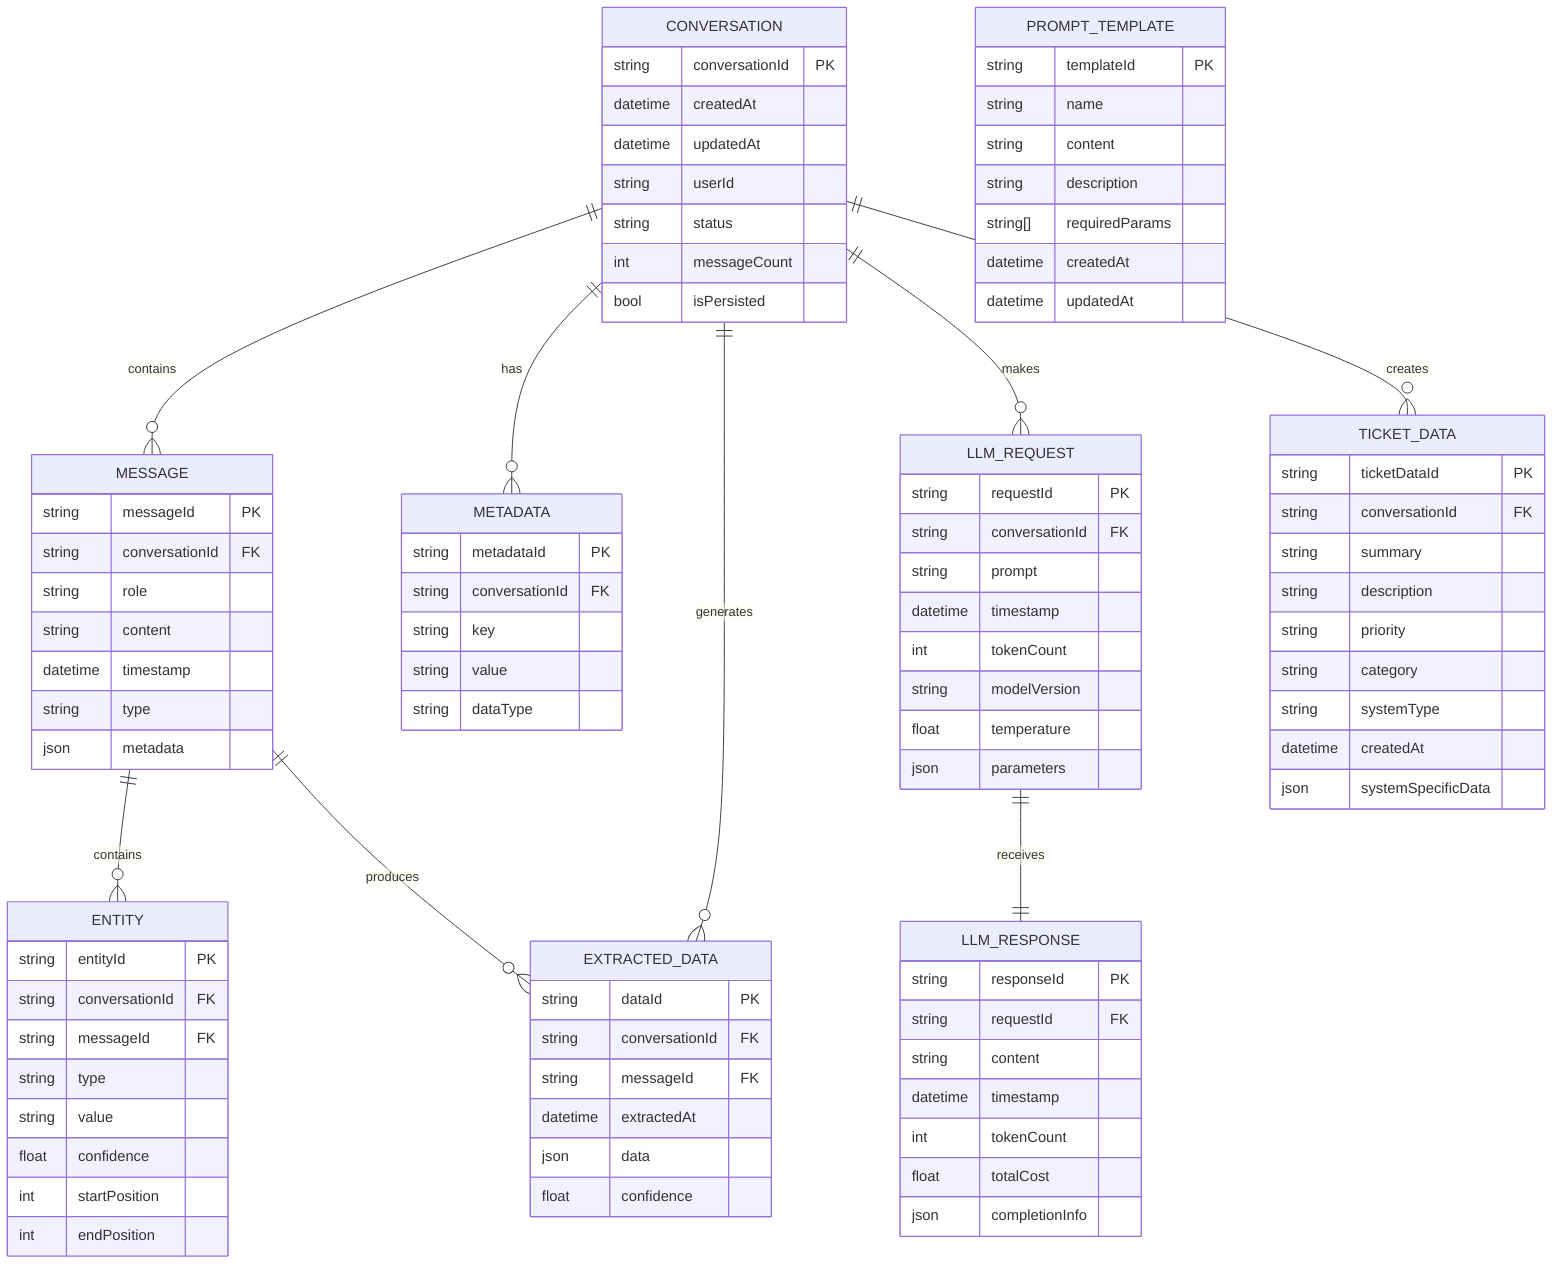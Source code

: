 erDiagram
    CONVERSATION {
        string conversationId PK
        datetime createdAt
        datetime updatedAt
        string userId
        string status
        int messageCount
        bool isPersisted
    }
    
    MESSAGE {
        string messageId PK
        string conversationId FK
        string role
        string content
        datetime timestamp
        string type
        json metadata
    }
    
    METADATA {
        string metadataId PK
        string conversationId FK
        string key
        string value
        string dataType
    }
    
    EXTRACTED_DATA {
        string dataId PK
        string conversationId FK
        string messageId FK
        datetime extractedAt
        json data
        float confidence
    }
    
    ENTITY {
        string entityId PK
        string conversationId FK
        string messageId FK
        string type
        string value
        float confidence
        int startPosition
        int endPosition
    }
    
    PROMPT_TEMPLATE {
        string templateId PK
        string name
        string content
        string description
        string[] requiredParams
        datetime createdAt
        datetime updatedAt
    }
    
    TICKET_DATA {
        string ticketDataId PK
        string conversationId FK
        string summary
        string description
        string priority
        string category
        string systemType
        datetime createdAt
        json systemSpecificData
    }
    
    LLM_REQUEST {
        string requestId PK
        string conversationId FK
        string prompt
        datetime timestamp
        int tokenCount
        string modelVersion
        float temperature
        json parameters
    }
    
    LLM_RESPONSE {
        string responseId PK
        string requestId FK
        string content
        datetime timestamp
        int tokenCount
        float totalCost
        json completionInfo
    }
    
    CONVERSATION ||--o{ MESSAGE : contains
    CONVERSATION ||--o{ METADATA : has
    CONVERSATION ||--o{ EXTRACTED_DATA : generates
    MESSAGE ||--o{ ENTITY : contains
    MESSAGE ||--o{ EXTRACTED_DATA : produces
    CONVERSATION ||--o{ LLM_REQUEST : makes
    LLM_REQUEST ||--|| LLM_RESPONSE : receives
    CONVERSATION ||--o{ TICKET_DATA : creates